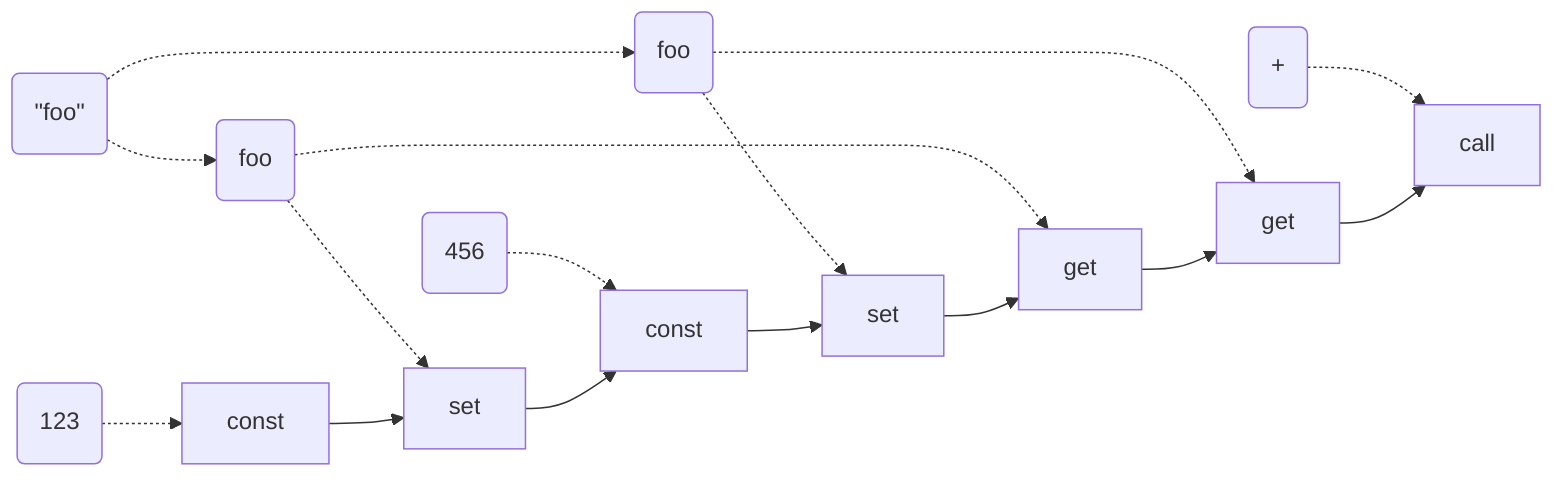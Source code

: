 flowchart LR
  d0(123) -.-> c0
  d1(456) -.-> c2
  d2(#quot;foo#quot;) -.-> d3
  d2 -.-> d4
  d3(foo) -.-> c1
  d3 -.-> c4
  d4(foo) -.-> c3
  d4 -.-> c5
  d5(+) -.-> c6
  c0[const] --> c1[set] --> c2
  c2[const] --> c3[set] --> c4
  c4[get] --> c5[get] --> c6[call]